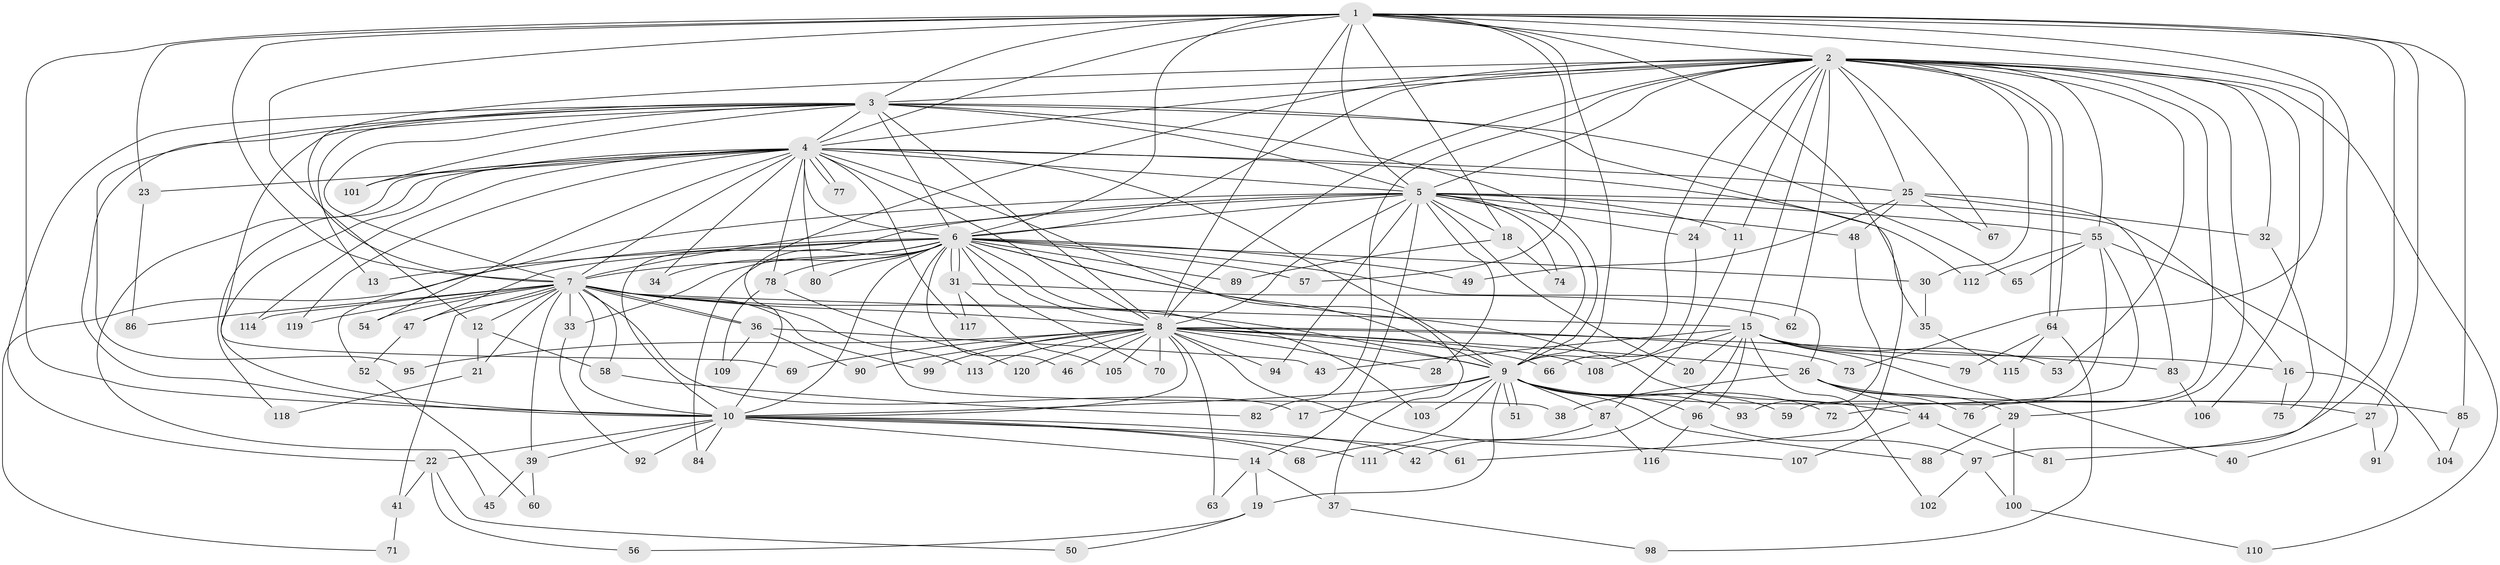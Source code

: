 // coarse degree distribution, {15: 0.010638297872340425, 35: 0.010638297872340425, 21: 0.010638297872340425, 36: 0.010638297872340425, 22: 0.010638297872340425, 24: 0.010638297872340425, 19: 0.010638297872340425, 3: 0.1702127659574468, 4: 0.10638297872340426, 2: 0.5638297872340425, 5: 0.031914893617021274, 11: 0.010638297872340425, 6: 0.010638297872340425, 8: 0.010638297872340425, 1: 0.02127659574468085}
// Generated by graph-tools (version 1.1) at 2025/41/03/06/25 10:41:38]
// undirected, 120 vertices, 265 edges
graph export_dot {
graph [start="1"]
  node [color=gray90,style=filled];
  1;
  2;
  3;
  4;
  5;
  6;
  7;
  8;
  9;
  10;
  11;
  12;
  13;
  14;
  15;
  16;
  17;
  18;
  19;
  20;
  21;
  22;
  23;
  24;
  25;
  26;
  27;
  28;
  29;
  30;
  31;
  32;
  33;
  34;
  35;
  36;
  37;
  38;
  39;
  40;
  41;
  42;
  43;
  44;
  45;
  46;
  47;
  48;
  49;
  50;
  51;
  52;
  53;
  54;
  55;
  56;
  57;
  58;
  59;
  60;
  61;
  62;
  63;
  64;
  65;
  66;
  67;
  68;
  69;
  70;
  71;
  72;
  73;
  74;
  75;
  76;
  77;
  78;
  79;
  80;
  81;
  82;
  83;
  84;
  85;
  86;
  87;
  88;
  89;
  90;
  91;
  92;
  93;
  94;
  95;
  96;
  97;
  98;
  99;
  100;
  101;
  102;
  103;
  104;
  105;
  106;
  107;
  108;
  109;
  110;
  111;
  112;
  113;
  114;
  115;
  116;
  117;
  118;
  119;
  120;
  1 -- 2;
  1 -- 3;
  1 -- 4;
  1 -- 5;
  1 -- 6;
  1 -- 7;
  1 -- 8;
  1 -- 9;
  1 -- 10;
  1 -- 12;
  1 -- 18;
  1 -- 23;
  1 -- 27;
  1 -- 57;
  1 -- 61;
  1 -- 73;
  1 -- 81;
  1 -- 85;
  1 -- 97;
  2 -- 3;
  2 -- 4;
  2 -- 5;
  2 -- 6;
  2 -- 7;
  2 -- 8;
  2 -- 9;
  2 -- 10;
  2 -- 11;
  2 -- 15;
  2 -- 24;
  2 -- 25;
  2 -- 29;
  2 -- 30;
  2 -- 32;
  2 -- 53;
  2 -- 55;
  2 -- 62;
  2 -- 64;
  2 -- 64;
  2 -- 67;
  2 -- 76;
  2 -- 82;
  2 -- 106;
  2 -- 110;
  3 -- 4;
  3 -- 5;
  3 -- 6;
  3 -- 7;
  3 -- 8;
  3 -- 9;
  3 -- 10;
  3 -- 13;
  3 -- 22;
  3 -- 35;
  3 -- 65;
  3 -- 69;
  3 -- 95;
  3 -- 101;
  4 -- 5;
  4 -- 6;
  4 -- 7;
  4 -- 8;
  4 -- 9;
  4 -- 10;
  4 -- 23;
  4 -- 25;
  4 -- 34;
  4 -- 37;
  4 -- 45;
  4 -- 54;
  4 -- 77;
  4 -- 77;
  4 -- 78;
  4 -- 80;
  4 -- 101;
  4 -- 112;
  4 -- 114;
  4 -- 117;
  4 -- 118;
  4 -- 119;
  5 -- 6;
  5 -- 7;
  5 -- 8;
  5 -- 9;
  5 -- 10;
  5 -- 11;
  5 -- 14;
  5 -- 16;
  5 -- 18;
  5 -- 20;
  5 -- 24;
  5 -- 28;
  5 -- 48;
  5 -- 52;
  5 -- 55;
  5 -- 74;
  5 -- 94;
  6 -- 7;
  6 -- 8;
  6 -- 9;
  6 -- 10;
  6 -- 13;
  6 -- 26;
  6 -- 30;
  6 -- 31;
  6 -- 31;
  6 -- 33;
  6 -- 34;
  6 -- 38;
  6 -- 44;
  6 -- 46;
  6 -- 47;
  6 -- 49;
  6 -- 57;
  6 -- 70;
  6 -- 71;
  6 -- 78;
  6 -- 80;
  6 -- 84;
  6 -- 89;
  6 -- 103;
  7 -- 8;
  7 -- 9;
  7 -- 10;
  7 -- 12;
  7 -- 15;
  7 -- 17;
  7 -- 21;
  7 -- 33;
  7 -- 36;
  7 -- 36;
  7 -- 39;
  7 -- 41;
  7 -- 47;
  7 -- 54;
  7 -- 58;
  7 -- 86;
  7 -- 99;
  7 -- 113;
  7 -- 114;
  7 -- 119;
  8 -- 9;
  8 -- 10;
  8 -- 26;
  8 -- 28;
  8 -- 46;
  8 -- 63;
  8 -- 66;
  8 -- 69;
  8 -- 70;
  8 -- 73;
  8 -- 83;
  8 -- 90;
  8 -- 94;
  8 -- 95;
  8 -- 99;
  8 -- 105;
  8 -- 107;
  8 -- 108;
  8 -- 113;
  8 -- 120;
  9 -- 10;
  9 -- 17;
  9 -- 19;
  9 -- 27;
  9 -- 51;
  9 -- 51;
  9 -- 59;
  9 -- 68;
  9 -- 72;
  9 -- 87;
  9 -- 88;
  9 -- 93;
  9 -- 96;
  9 -- 103;
  10 -- 14;
  10 -- 22;
  10 -- 39;
  10 -- 42;
  10 -- 61;
  10 -- 68;
  10 -- 84;
  10 -- 92;
  10 -- 111;
  11 -- 87;
  12 -- 21;
  12 -- 58;
  14 -- 19;
  14 -- 37;
  14 -- 63;
  15 -- 16;
  15 -- 20;
  15 -- 40;
  15 -- 42;
  15 -- 43;
  15 -- 53;
  15 -- 79;
  15 -- 96;
  15 -- 102;
  15 -- 108;
  16 -- 75;
  16 -- 91;
  18 -- 74;
  18 -- 89;
  19 -- 50;
  19 -- 56;
  21 -- 118;
  22 -- 41;
  22 -- 50;
  22 -- 56;
  23 -- 86;
  24 -- 66;
  25 -- 32;
  25 -- 48;
  25 -- 49;
  25 -- 67;
  25 -- 83;
  26 -- 29;
  26 -- 38;
  26 -- 44;
  26 -- 76;
  26 -- 85;
  27 -- 40;
  27 -- 91;
  29 -- 88;
  29 -- 100;
  30 -- 35;
  31 -- 62;
  31 -- 105;
  31 -- 117;
  32 -- 75;
  33 -- 92;
  35 -- 115;
  36 -- 43;
  36 -- 90;
  36 -- 109;
  37 -- 98;
  39 -- 45;
  39 -- 60;
  41 -- 71;
  44 -- 81;
  44 -- 107;
  47 -- 52;
  48 -- 93;
  52 -- 60;
  55 -- 59;
  55 -- 65;
  55 -- 72;
  55 -- 104;
  55 -- 112;
  58 -- 82;
  64 -- 79;
  64 -- 98;
  64 -- 115;
  78 -- 109;
  78 -- 120;
  83 -- 106;
  85 -- 104;
  87 -- 111;
  87 -- 116;
  96 -- 97;
  96 -- 116;
  97 -- 100;
  97 -- 102;
  100 -- 110;
}
